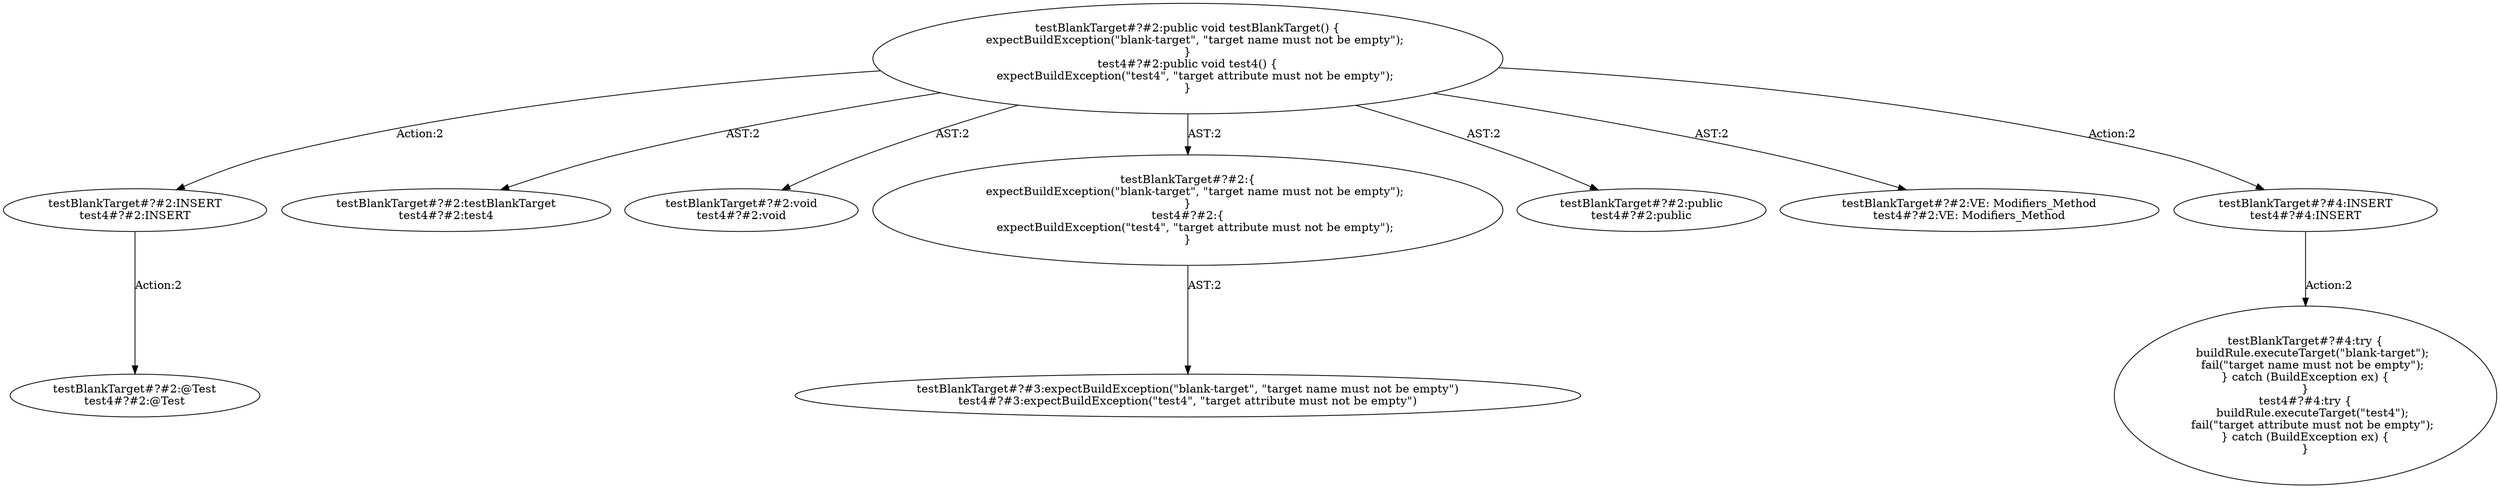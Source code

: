 digraph "Pattern" {
0 [label="testBlankTarget#?#2:INSERT
test4#?#2:INSERT" shape=ellipse]
1 [label="testBlankTarget#?#2:public void testBlankTarget() \{
    expectBuildException(\"blank-target\", \"target name must not be empty\");
\}
test4#?#2:public void test4() \{
    expectBuildException(\"test4\", \"target attribute must not be empty\");
\}" shape=ellipse]
2 [label="testBlankTarget#?#2:testBlankTarget
test4#?#2:test4" shape=ellipse]
3 [label="testBlankTarget#?#2:void
test4#?#2:void" shape=ellipse]
4 [label="testBlankTarget#?#2:\{
    expectBuildException(\"blank-target\", \"target name must not be empty\");
\}
test4#?#2:\{
    expectBuildException(\"test4\", \"target attribute must not be empty\");
\}" shape=ellipse]
5 [label="testBlankTarget#?#3:expectBuildException(\"blank-target\", \"target name must not be empty\")
test4#?#3:expectBuildException(\"test4\", \"target attribute must not be empty\")" shape=ellipse]
6 [label="testBlankTarget#?#2:public
test4#?#2:public" shape=ellipse]
7 [label="testBlankTarget#?#2:VE: Modifiers_Method
test4#?#2:VE: Modifiers_Method" shape=ellipse]
8 [label="testBlankTarget#?#4:INSERT
test4#?#4:INSERT" shape=ellipse]
9 [label="testBlankTarget#?#4:try \{
    buildRule.executeTarget(\"blank-target\");
    fail(\"target name must not be empty\");
\} catch (BuildException ex) \{
\}
test4#?#4:try \{
    buildRule.executeTarget(\"test4\");
    fail(\"target attribute must not be empty\");
\} catch (BuildException ex) \{
\}" shape=ellipse]
10 [label="testBlankTarget#?#2:@Test
test4#?#2:@Test" shape=ellipse]
0 -> 10 [label="Action:2"];
1 -> 0 [label="Action:2"];
1 -> 2 [label="AST:2"];
1 -> 3 [label="AST:2"];
1 -> 4 [label="AST:2"];
1 -> 6 [label="AST:2"];
1 -> 7 [label="AST:2"];
1 -> 8 [label="Action:2"];
4 -> 5 [label="AST:2"];
8 -> 9 [label="Action:2"];
}